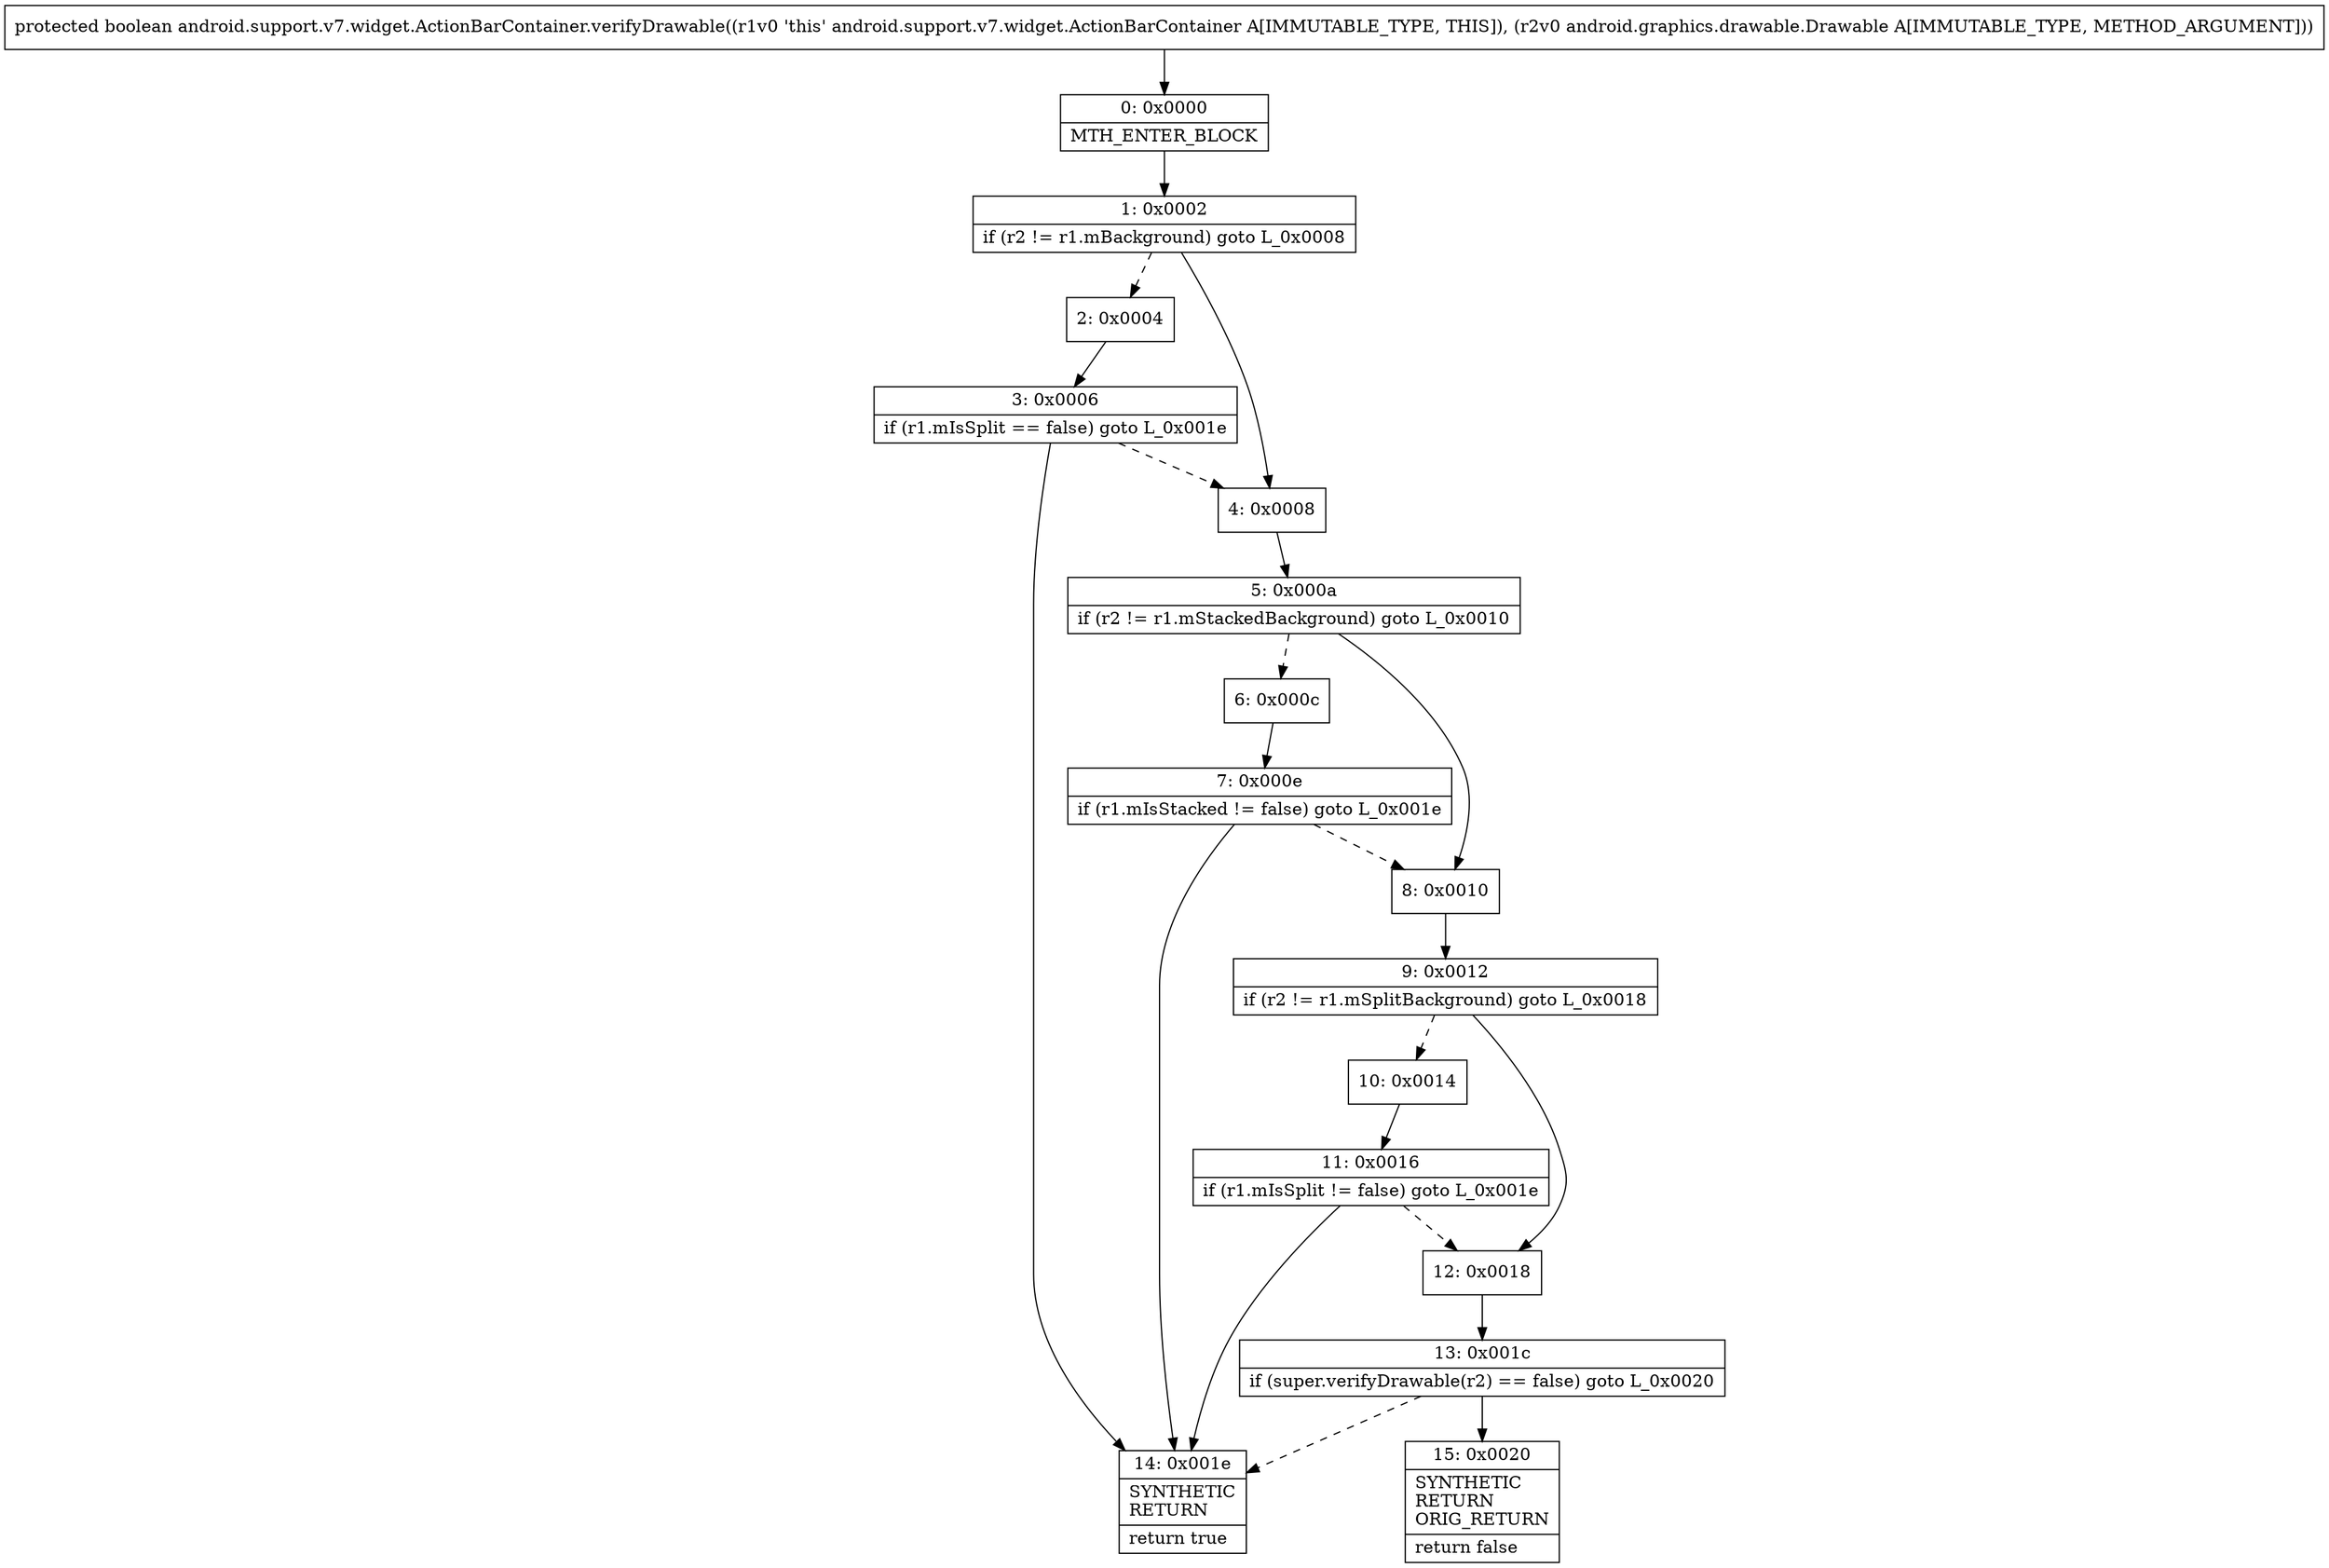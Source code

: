 digraph "CFG forandroid.support.v7.widget.ActionBarContainer.verifyDrawable(Landroid\/graphics\/drawable\/Drawable;)Z" {
Node_0 [shape=record,label="{0\:\ 0x0000|MTH_ENTER_BLOCK\l}"];
Node_1 [shape=record,label="{1\:\ 0x0002|if (r2 != r1.mBackground) goto L_0x0008\l}"];
Node_2 [shape=record,label="{2\:\ 0x0004}"];
Node_3 [shape=record,label="{3\:\ 0x0006|if (r1.mIsSplit == false) goto L_0x001e\l}"];
Node_4 [shape=record,label="{4\:\ 0x0008}"];
Node_5 [shape=record,label="{5\:\ 0x000a|if (r2 != r1.mStackedBackground) goto L_0x0010\l}"];
Node_6 [shape=record,label="{6\:\ 0x000c}"];
Node_7 [shape=record,label="{7\:\ 0x000e|if (r1.mIsStacked != false) goto L_0x001e\l}"];
Node_8 [shape=record,label="{8\:\ 0x0010}"];
Node_9 [shape=record,label="{9\:\ 0x0012|if (r2 != r1.mSplitBackground) goto L_0x0018\l}"];
Node_10 [shape=record,label="{10\:\ 0x0014}"];
Node_11 [shape=record,label="{11\:\ 0x0016|if (r1.mIsSplit != false) goto L_0x001e\l}"];
Node_12 [shape=record,label="{12\:\ 0x0018}"];
Node_13 [shape=record,label="{13\:\ 0x001c|if (super.verifyDrawable(r2) == false) goto L_0x0020\l}"];
Node_14 [shape=record,label="{14\:\ 0x001e|SYNTHETIC\lRETURN\l|return true\l}"];
Node_15 [shape=record,label="{15\:\ 0x0020|SYNTHETIC\lRETURN\lORIG_RETURN\l|return false\l}"];
MethodNode[shape=record,label="{protected boolean android.support.v7.widget.ActionBarContainer.verifyDrawable((r1v0 'this' android.support.v7.widget.ActionBarContainer A[IMMUTABLE_TYPE, THIS]), (r2v0 android.graphics.drawable.Drawable A[IMMUTABLE_TYPE, METHOD_ARGUMENT])) }"];
MethodNode -> Node_0;
Node_0 -> Node_1;
Node_1 -> Node_2[style=dashed];
Node_1 -> Node_4;
Node_2 -> Node_3;
Node_3 -> Node_4[style=dashed];
Node_3 -> Node_14;
Node_4 -> Node_5;
Node_5 -> Node_6[style=dashed];
Node_5 -> Node_8;
Node_6 -> Node_7;
Node_7 -> Node_8[style=dashed];
Node_7 -> Node_14;
Node_8 -> Node_9;
Node_9 -> Node_10[style=dashed];
Node_9 -> Node_12;
Node_10 -> Node_11;
Node_11 -> Node_12[style=dashed];
Node_11 -> Node_14;
Node_12 -> Node_13;
Node_13 -> Node_14[style=dashed];
Node_13 -> Node_15;
}

